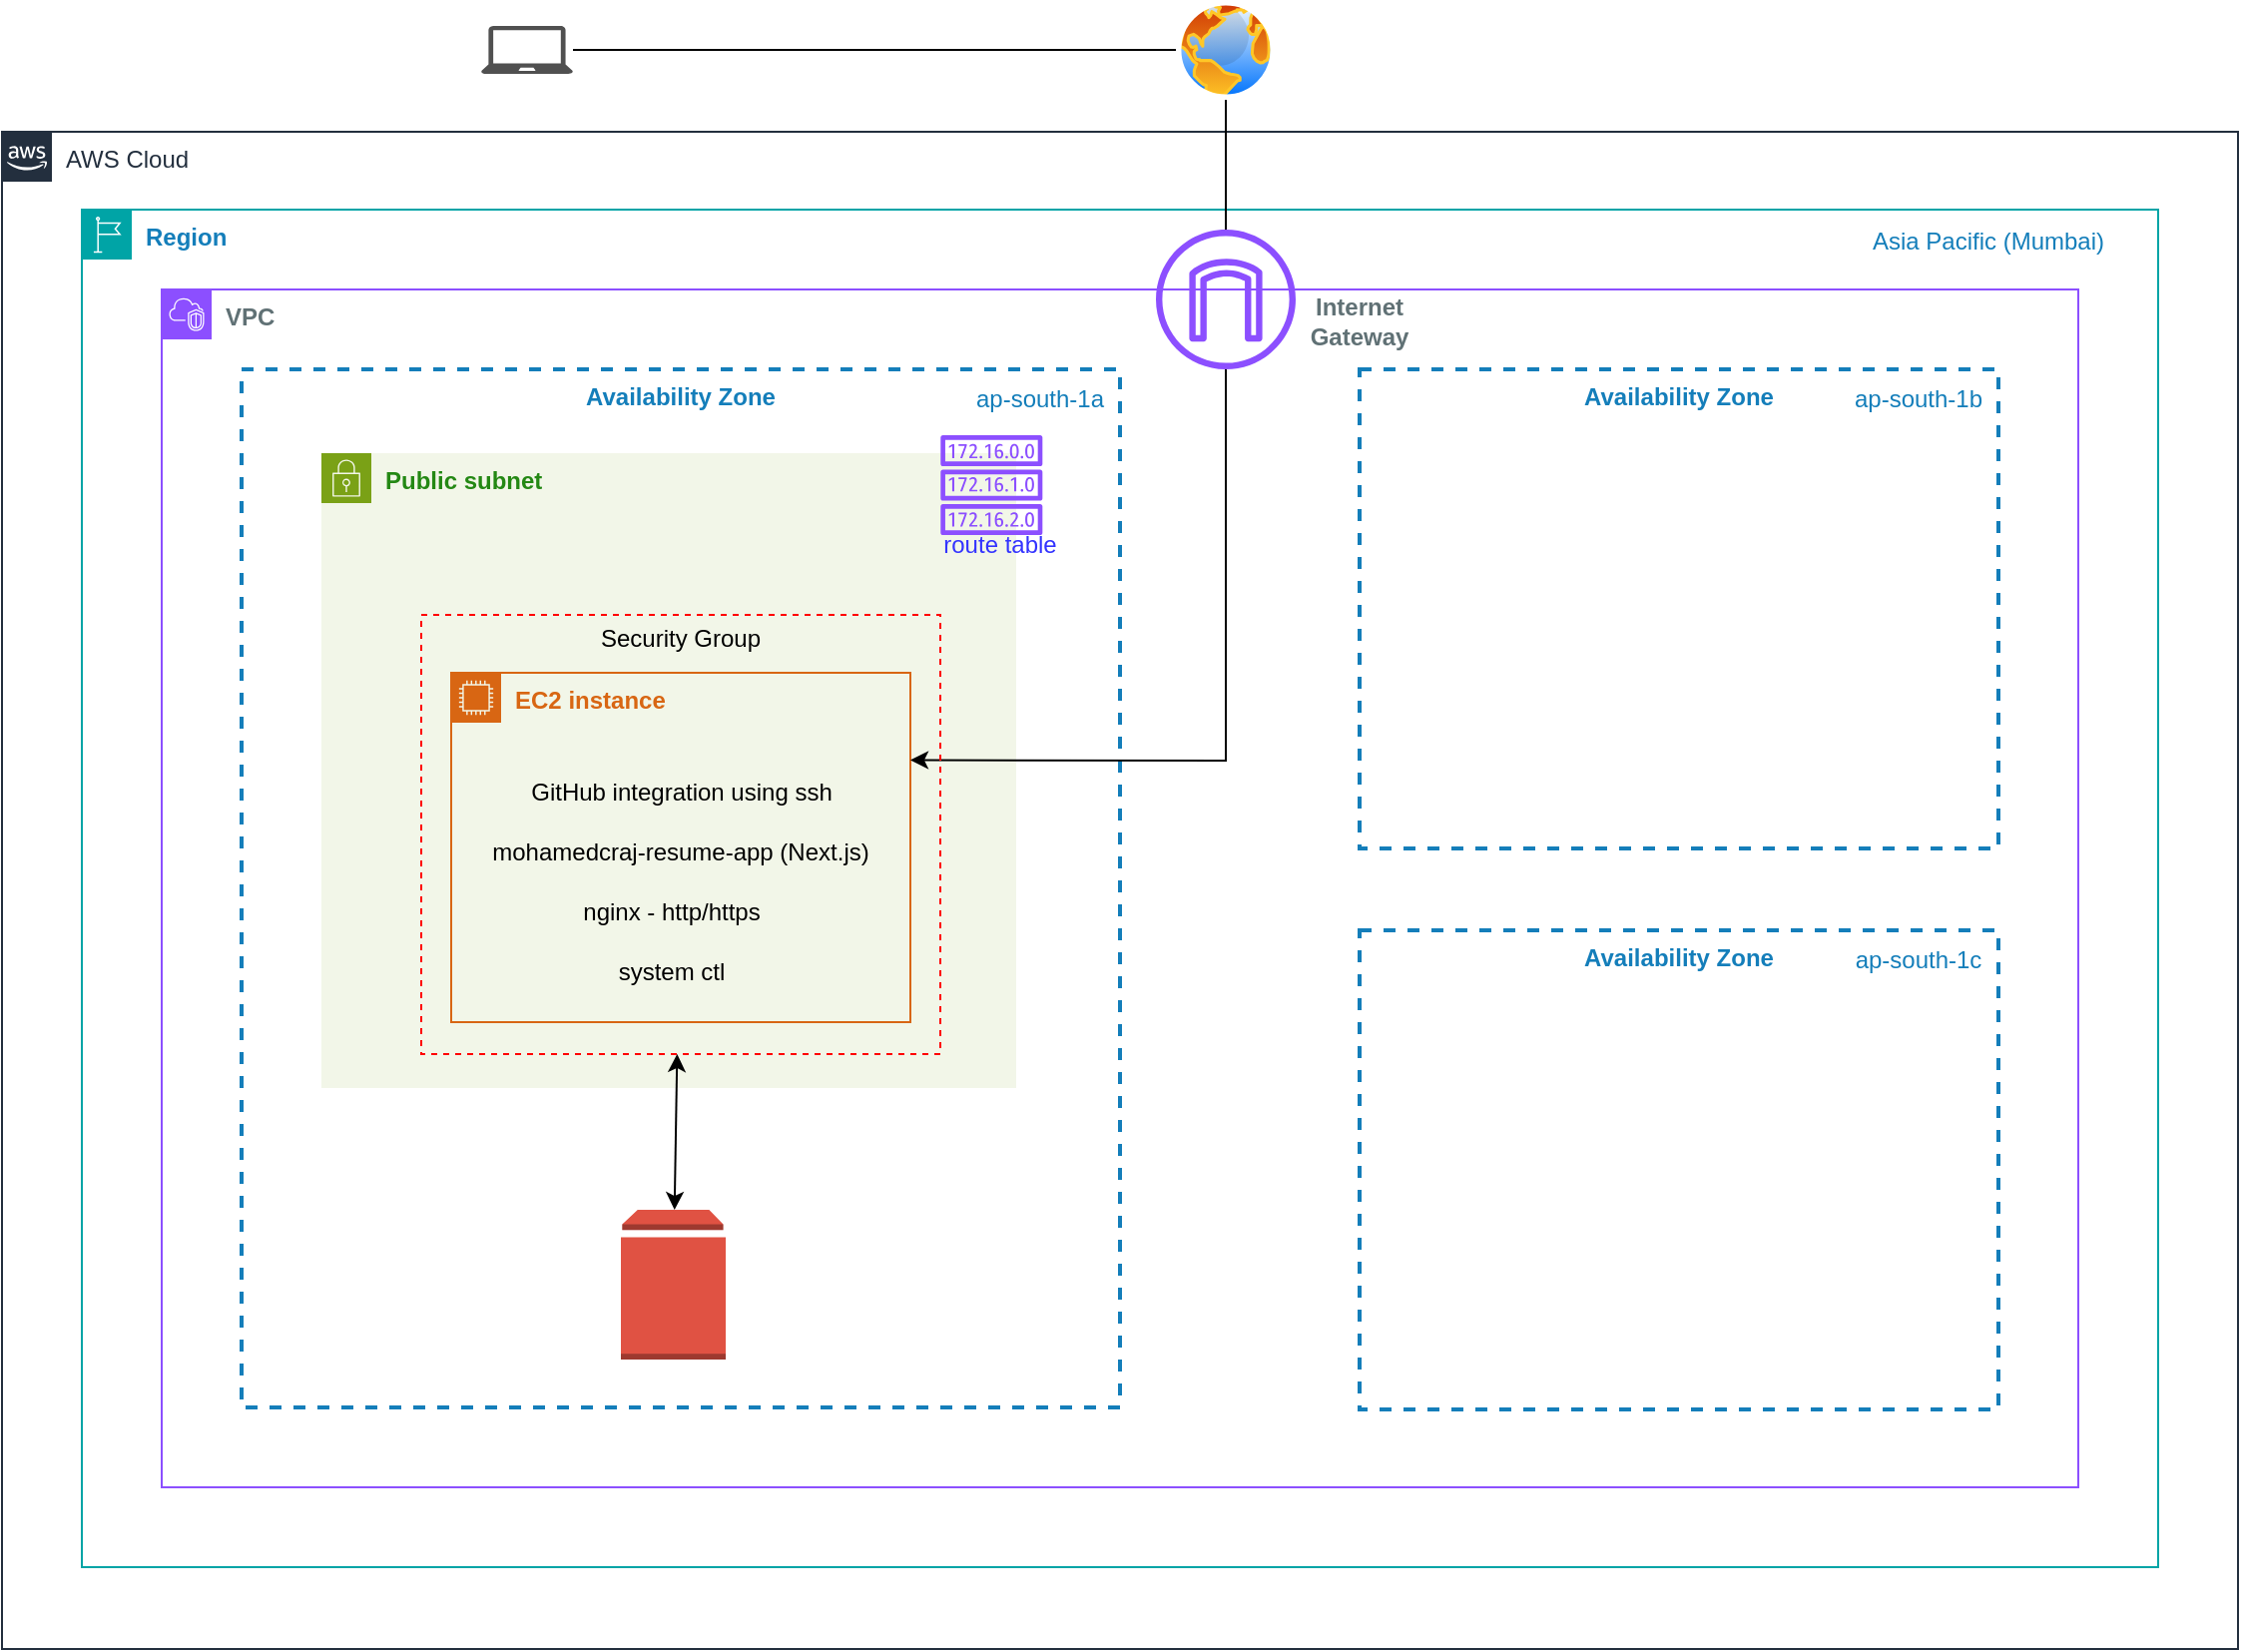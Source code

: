 <mxfile version="24.8.0">
  <diagram name="Page-1" id="13-ynUv5Vi8niWrXXFms">
    <mxGraphModel dx="1570" dy="1860" grid="1" gridSize="10" guides="1" tooltips="1" connect="1" arrows="1" fold="1" page="1" pageScale="1" pageWidth="1169" pageHeight="827" math="0" shadow="0">
      <root>
        <mxCell id="0" />
        <mxCell id="1" parent="0" />
        <mxCell id="L4TfTG_HE_Cz_6SOouko-7" value="&lt;font color=&quot;#607175&quot;&gt;&lt;b&gt;VPC&lt;/b&gt;&lt;/font&gt;" style="points=[[0,0],[0.25,0],[0.5,0],[0.75,0],[1,0],[1,0.25],[1,0.5],[1,0.75],[1,1],[0.75,1],[0.5,1],[0.25,1],[0,1],[0,0.75],[0,0.5],[0,0.25]];outlineConnect=0;gradientColor=none;html=1;whiteSpace=wrap;fontSize=12;fontStyle=0;container=1;pointerEvents=0;collapsible=0;recursiveResize=0;shape=mxgraph.aws4.group;grIcon=mxgraph.aws4.group_vpc2;strokeColor=#8C4FFF;fillColor=none;verticalAlign=top;align=left;spacingLeft=30;fontColor=#AAB7B8;dashed=0;" parent="1" vertex="1">
          <mxGeometry x="120" y="119" width="960" height="600" as="geometry" />
        </mxCell>
        <mxCell id="L4TfTG_HE_Cz_6SOouko-2" value="&lt;b&gt;Availability Zone&lt;/b&gt;" style="fillColor=none;strokeColor=#147EBA;dashed=1;verticalAlign=top;fontStyle=0;fontColor=#147EBA;whiteSpace=wrap;html=1;strokeWidth=2;" parent="L4TfTG_HE_Cz_6SOouko-7" vertex="1">
          <mxGeometry x="40" y="40" width="440" height="520" as="geometry" />
        </mxCell>
        <mxCell id="L4TfTG_HE_Cz_6SOouko-5" value="&lt;b&gt;Availability Zone&lt;/b&gt;" style="fillColor=none;strokeColor=#147EBA;dashed=1;verticalAlign=top;fontStyle=0;fontColor=#147EBA;whiteSpace=wrap;html=1;strokeWidth=2;" parent="L4TfTG_HE_Cz_6SOouko-7" vertex="1">
          <mxGeometry x="600" y="40" width="320" height="240" as="geometry" />
        </mxCell>
        <mxCell id="2Y4jXMCBEfJ4xLDZcFPG-1" value="&lt;b&gt;Public subnet&lt;/b&gt;" style="points=[[0,0],[0.25,0],[0.5,0],[0.75,0],[1,0],[1,0.25],[1,0.5],[1,0.75],[1,1],[0.75,1],[0.5,1],[0.25,1],[0,1],[0,0.75],[0,0.5],[0,0.25]];outlineConnect=0;gradientColor=none;html=1;whiteSpace=wrap;fontSize=12;fontStyle=0;container=1;pointerEvents=0;collapsible=0;recursiveResize=0;shape=mxgraph.aws4.group;grIcon=mxgraph.aws4.group_security_group;grStroke=0;strokeColor=#7AA116;fillColor=#F2F6E8;verticalAlign=top;align=left;spacingLeft=30;fontColor=#248814;dashed=0;" parent="L4TfTG_HE_Cz_6SOouko-7" vertex="1">
          <mxGeometry x="80" y="82" width="348" height="318" as="geometry" />
        </mxCell>
        <mxCell id="x8ulssIdyP4FOZrkm7Mt-3" value="&lt;span style=&quot;caret-color: rgb(20, 126, 186); color: rgb(20, 126, 186);&quot;&gt;ap-south-1a&lt;/span&gt;" style="text;html=1;align=center;verticalAlign=middle;whiteSpace=wrap;rounded=0;" parent="L4TfTG_HE_Cz_6SOouko-7" vertex="1">
          <mxGeometry x="400" y="40" width="80" height="30" as="geometry" />
        </mxCell>
        <mxCell id="x8ulssIdyP4FOZrkm7Mt-4" value="&lt;span style=&quot;caret-color: rgb(20, 126, 186); color: rgb(20, 126, 186);&quot;&gt;ap-south-1b&lt;/span&gt;" style="text;html=1;align=center;verticalAlign=middle;whiteSpace=wrap;rounded=0;" parent="L4TfTG_HE_Cz_6SOouko-7" vertex="1">
          <mxGeometry x="840" y="40" width="80" height="30" as="geometry" />
        </mxCell>
        <mxCell id="x8ulssIdyP4FOZrkm7Mt-6" value="mohamedcraj-resume-app (Next.js)" style="text;html=1;align=center;verticalAlign=middle;whiteSpace=wrap;rounded=0;" parent="L4TfTG_HE_Cz_6SOouko-7" vertex="1">
          <mxGeometry x="155" y="267" width="210" height="30" as="geometry" />
        </mxCell>
        <mxCell id="x8ulssIdyP4FOZrkm7Mt-8" value="system ctl" style="text;html=1;align=center;verticalAlign=middle;whiteSpace=wrap;rounded=0;" parent="L4TfTG_HE_Cz_6SOouko-7" vertex="1">
          <mxGeometry x="177.5" y="327" width="155" height="30" as="geometry" />
        </mxCell>
        <mxCell id="x8ulssIdyP4FOZrkm7Mt-9" value="GitHub integration using ssh" style="text;html=1;align=center;verticalAlign=middle;whiteSpace=wrap;rounded=0;" parent="L4TfTG_HE_Cz_6SOouko-7" vertex="1">
          <mxGeometry x="182.5" y="237" width="155" height="30" as="geometry" />
        </mxCell>
        <mxCell id="x8ulssIdyP4FOZrkm7Mt-7" value="nginx - http/https" style="text;html=1;align=center;verticalAlign=middle;whiteSpace=wrap;rounded=0;" parent="L4TfTG_HE_Cz_6SOouko-7" vertex="1">
          <mxGeometry x="177.5" y="297" width="155" height="30" as="geometry" />
        </mxCell>
        <mxCell id="x8ulssIdyP4FOZrkm7Mt-5" value="&lt;b&gt;EC2&lt;/b&gt; &lt;b&gt;instance&lt;/b&gt;" style="points=[[0,0],[0.25,0],[0.5,0],[0.75,0],[1,0],[1,0.25],[1,0.5],[1,0.75],[1,1],[0.75,1],[0.5,1],[0.25,1],[0,1],[0,0.75],[0,0.5],[0,0.25]];outlineConnect=0;gradientColor=none;html=1;whiteSpace=wrap;fontSize=12;fontStyle=0;container=1;pointerEvents=0;collapsible=0;recursiveResize=0;shape=mxgraph.aws4.group;grIcon=mxgraph.aws4.group_ec2_instance_contents;strokeColor=#D86613;fillColor=none;verticalAlign=top;align=left;spacingLeft=30;fontColor=#D86613;dashed=0;" parent="L4TfTG_HE_Cz_6SOouko-7" vertex="1">
          <mxGeometry x="145" y="192" width="230" height="175" as="geometry" />
        </mxCell>
        <mxCell id="CtbZwT8K51sQD9rCroaq-5" value="" style="sketch=0;outlineConnect=0;fontColor=#232F3E;gradientColor=none;fillColor=#8C4FFF;strokeColor=none;dashed=0;verticalLabelPosition=bottom;verticalAlign=top;align=center;html=1;fontSize=12;fontStyle=0;aspect=fixed;pointerEvents=1;shape=mxgraph.aws4.internet_gateway;" parent="L4TfTG_HE_Cz_6SOouko-7" vertex="1">
          <mxGeometry x="498" y="-30" width="70" height="70" as="geometry" />
        </mxCell>
        <mxCell id="CtbZwT8K51sQD9rCroaq-19" value="" style="endArrow=classic;html=1;rounded=0;entryX=1;entryY=0.25;entryDx=0;entryDy=0;" parent="L4TfTG_HE_Cz_6SOouko-7" source="CtbZwT8K51sQD9rCroaq-5" target="x8ulssIdyP4FOZrkm7Mt-5" edge="1">
          <mxGeometry width="50" height="50" relative="1" as="geometry">
            <mxPoint x="440" y="241" as="sourcePoint" />
            <mxPoint x="490" y="191" as="targetPoint" />
            <Array as="points">
              <mxPoint x="533" y="236" />
            </Array>
          </mxGeometry>
        </mxCell>
        <mxCell id="CtbZwT8K51sQD9rCroaq-3" value="" style="sketch=0;outlineConnect=0;fontColor=#232F3E;gradientColor=none;fillColor=#8C4FFF;strokeColor=none;dashed=0;verticalLabelPosition=bottom;verticalAlign=top;align=center;html=1;fontSize=12;fontStyle=0;aspect=fixed;pointerEvents=1;shape=mxgraph.aws4.route_table;" parent="L4TfTG_HE_Cz_6SOouko-7" vertex="1">
          <mxGeometry x="390" y="73" width="51.32" height="50" as="geometry" />
        </mxCell>
        <mxCell id="CtbZwT8K51sQD9rCroaq-22" value="&lt;span style=&quot;caret-color: rgb(20, 126, 186);&quot;&gt;&lt;font color=&quot;#3333ff&quot;&gt;route&amp;nbsp;&lt;/font&gt;&lt;/span&gt;&lt;span style=&quot;color: rgb(51, 51, 255); caret-color: rgb(20, 126, 186);&quot;&gt;table&lt;/span&gt;" style="text;html=1;align=center;verticalAlign=middle;whiteSpace=wrap;rounded=0;" parent="L4TfTG_HE_Cz_6SOouko-7" vertex="1">
          <mxGeometry x="365" y="113" width="110" height="30" as="geometry" />
        </mxCell>
        <mxCell id="L4TfTG_HE_Cz_6SOouko-1" value="&lt;b&gt;Region&lt;/b&gt;" style="points=[[0,0],[0.25,0],[0.5,0],[0.75,0],[1,0],[1,0.25],[1,0.5],[1,0.75],[1,1],[0.75,1],[0.5,1],[0.25,1],[0,1],[0,0.75],[0,0.5],[0,0.25]];outlineConnect=0;gradientColor=none;html=1;whiteSpace=wrap;fontSize=12;fontStyle=0;container=1;pointerEvents=0;collapsible=0;recursiveResize=0;shape=mxgraph.aws4.group;grIcon=mxgraph.aws4.group_region;strokeColor=#00A4A6;fillColor=none;verticalAlign=top;align=left;spacingLeft=30;fontColor=#147EBA;" parent="1" vertex="1">
          <mxGeometry x="80" y="79" width="1040" height="680" as="geometry" />
        </mxCell>
        <mxCell id="CtbZwT8K51sQD9rCroaq-7" value="" style="sketch=0;pointerEvents=1;shadow=0;dashed=0;html=1;strokeColor=none;fillColor=#505050;labelPosition=center;verticalLabelPosition=bottom;verticalAlign=top;outlineConnect=0;align=center;shape=mxgraph.office.devices.laptop;" parent="1" vertex="1">
          <mxGeometry x="280" y="-13" width="46" height="24" as="geometry" />
        </mxCell>
        <mxCell id="L4TfTG_HE_Cz_6SOouko-4" value="AWS Cloud" style="points=[[0,0],[0.25,0],[0.5,0],[0.75,0],[1,0],[1,0.25],[1,0.5],[1,0.75],[1,1],[0.75,1],[0.5,1],[0.25,1],[0,1],[0,0.75],[0,0.5],[0,0.25]];outlineConnect=0;gradientColor=none;html=1;whiteSpace=wrap;fontSize=12;fontStyle=0;container=1;pointerEvents=0;collapsible=0;recursiveResize=0;shape=mxgraph.aws4.group;grIcon=mxgraph.aws4.group_aws_cloud_alt;strokeColor=#232F3E;fillColor=none;verticalAlign=top;align=left;spacingLeft=30;fontColor=#232F3E;dashed=0;" parent="1" vertex="1">
          <mxGeometry x="40" y="40" width="1120" height="760" as="geometry" />
        </mxCell>
        <mxCell id="CtbZwT8K51sQD9rCroaq-20" value="Security Group" style="fontStyle=0;verticalAlign=top;align=center;spacingTop=-2;fillColor=none;rounded=0;whiteSpace=wrap;html=1;strokeColor=#FF0000;strokeWidth=1;dashed=1;container=1;collapsible=0;expand=0;recursiveResize=0;" parent="L4TfTG_HE_Cz_6SOouko-4" vertex="1">
          <mxGeometry x="210" y="242" width="260" height="220" as="geometry" />
        </mxCell>
        <mxCell id="x8ulssIdyP4FOZrkm7Mt-1" value="&lt;span style=&quot;caret-color: rgb(20, 126, 186); color: rgb(20, 126, 186); text-align: left;&quot;&gt;Asia Pacific (Mumbai)&lt;/span&gt;" style="text;html=1;align=center;verticalAlign=middle;whiteSpace=wrap;rounded=0;" parent="L4TfTG_HE_Cz_6SOouko-4" vertex="1">
          <mxGeometry x="930" y="40" width="130" height="30" as="geometry" />
        </mxCell>
        <mxCell id="CtbZwT8K51sQD9rCroaq-6" value="&lt;b style=&quot;caret-color: rgb(96, 113, 117); color: rgb(96, 113, 117); text-align: left;&quot;&gt;Internet&lt;/b&gt;&lt;div&gt;&lt;b style=&quot;caret-color: rgb(96, 113, 117); color: rgb(96, 113, 117); text-align: left;&quot;&gt;Gateway&lt;/b&gt;&lt;br&gt;&lt;/div&gt;" style="text;html=1;align=center;verticalAlign=middle;whiteSpace=wrap;rounded=0;" parent="L4TfTG_HE_Cz_6SOouko-4" vertex="1">
          <mxGeometry x="650" y="80" width="60" height="30" as="geometry" />
        </mxCell>
        <mxCell id="zAj2PHLropoLtoxox9gV-1" value="&lt;b&gt;Availability Zone&lt;/b&gt;" style="fillColor=none;strokeColor=#147EBA;dashed=1;verticalAlign=top;fontStyle=0;fontColor=#147EBA;whiteSpace=wrap;html=1;strokeWidth=2;" vertex="1" parent="L4TfTG_HE_Cz_6SOouko-4">
          <mxGeometry x="680" y="400" width="320" height="240" as="geometry" />
        </mxCell>
        <mxCell id="zAj2PHLropoLtoxox9gV-2" value="&lt;span style=&quot;caret-color: rgb(20, 126, 186); color: rgb(20, 126, 186);&quot;&gt;ap-south-1c&lt;/span&gt;" style="text;html=1;align=center;verticalAlign=middle;whiteSpace=wrap;rounded=0;" vertex="1" parent="L4TfTG_HE_Cz_6SOouko-4">
          <mxGeometry x="920" y="400" width="80" height="30" as="geometry" />
        </mxCell>
        <mxCell id="zAj2PHLropoLtoxox9gV-5" value="" style="outlineConnect=0;dashed=0;verticalLabelPosition=bottom;verticalAlign=top;align=center;html=1;shape=mxgraph.aws3.volume;fillColor=#E05243;gradientColor=none;" vertex="1" parent="L4TfTG_HE_Cz_6SOouko-4">
          <mxGeometry x="310" y="540" width="52.5" height="75" as="geometry" />
        </mxCell>
        <mxCell id="zAj2PHLropoLtoxox9gV-7" value="" style="endArrow=classic;startArrow=classic;html=1;rounded=0;" edge="1" parent="L4TfTG_HE_Cz_6SOouko-4" source="zAj2PHLropoLtoxox9gV-5" target="CtbZwT8K51sQD9rCroaq-20">
          <mxGeometry width="50" height="50" relative="1" as="geometry">
            <mxPoint x="520" y="400" as="sourcePoint" />
            <mxPoint x="570" y="360" as="targetPoint" />
          </mxGeometry>
        </mxCell>
        <mxCell id="CtbZwT8K51sQD9rCroaq-8" value="" style="image;aspect=fixed;perimeter=ellipsePerimeter;html=1;align=center;shadow=0;dashed=0;spacingTop=3;image=img/lib/active_directory/internet_globe.svg;" parent="1" vertex="1">
          <mxGeometry x="628" y="-26" width="50" height="50" as="geometry" />
        </mxCell>
        <mxCell id="CtbZwT8K51sQD9rCroaq-17" value="" style="endArrow=none;html=1;rounded=0;entryX=0.5;entryY=1;entryDx=0;entryDy=0;" parent="1" source="CtbZwT8K51sQD9rCroaq-5" target="CtbZwT8K51sQD9rCroaq-8" edge="1">
          <mxGeometry width="50" height="50" relative="1" as="geometry">
            <mxPoint x="560" y="360" as="sourcePoint" />
            <mxPoint x="610" y="310" as="targetPoint" />
          </mxGeometry>
        </mxCell>
        <mxCell id="CtbZwT8K51sQD9rCroaq-18" value="" style="endArrow=none;html=1;rounded=0;" parent="1" source="CtbZwT8K51sQD9rCroaq-7" target="CtbZwT8K51sQD9rCroaq-8" edge="1">
          <mxGeometry width="50" height="50" relative="1" as="geometry">
            <mxPoint x="560" y="360" as="sourcePoint" />
            <mxPoint x="610" y="310" as="targetPoint" />
          </mxGeometry>
        </mxCell>
      </root>
    </mxGraphModel>
  </diagram>
</mxfile>
